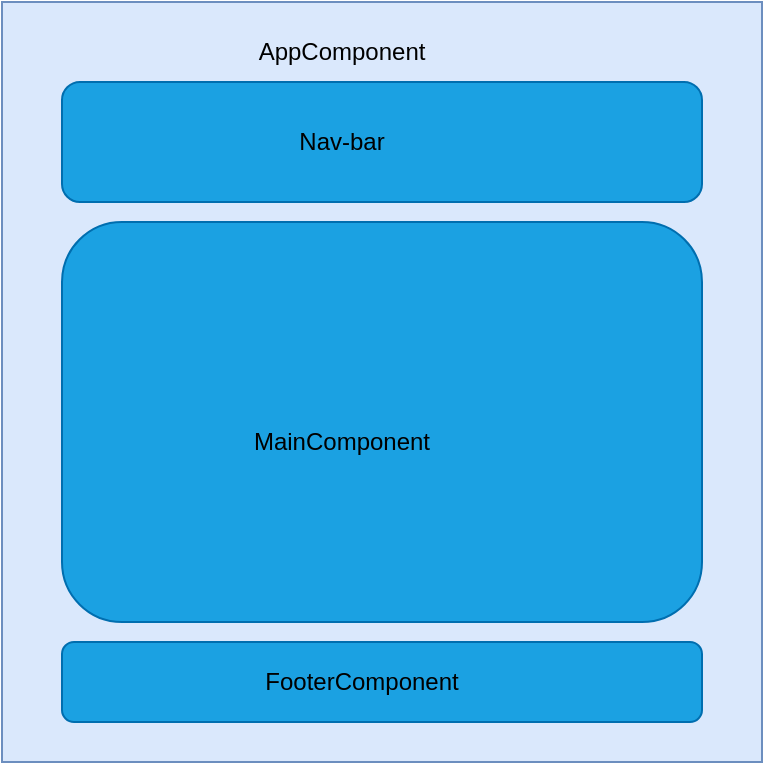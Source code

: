 <mxfile version="24.7.17">
  <diagram name="Page-1" id="rtQmoiGarkiDD-YGEeN_">
    <mxGraphModel dx="862" dy="506" grid="1" gridSize="10" guides="1" tooltips="1" connect="1" arrows="1" fold="1" page="1" pageScale="1" pageWidth="1100" pageHeight="1100" math="0" shadow="0">
      <root>
        <mxCell id="0" />
        <mxCell id="1" parent="0" />
        <mxCell id="jujosbdzildymwyF3_VR-10" value="" style="whiteSpace=wrap;html=1;aspect=fixed;fillColor=#dae8fc;strokeColor=#6c8ebf;" vertex="1" parent="1">
          <mxGeometry x="260" y="130" width="380" height="380" as="geometry" />
        </mxCell>
        <mxCell id="jujosbdzildymwyF3_VR-11" value="" style="rounded=1;whiteSpace=wrap;html=1;fillColor=#1ba1e2;fontColor=#ffffff;strokeColor=#006EAF;" vertex="1" parent="1">
          <mxGeometry x="290" y="170" width="320" height="60" as="geometry" />
        </mxCell>
        <mxCell id="jujosbdzildymwyF3_VR-12" value="Nav-bar" style="text;html=1;align=center;verticalAlign=middle;whiteSpace=wrap;rounded=0;" vertex="1" parent="1">
          <mxGeometry x="400" y="185" width="60" height="30" as="geometry" />
        </mxCell>
        <mxCell id="jujosbdzildymwyF3_VR-13" value="AppComponent" style="text;html=1;align=center;verticalAlign=middle;whiteSpace=wrap;rounded=0;" vertex="1" parent="1">
          <mxGeometry x="400" y="140" width="60" height="30" as="geometry" />
        </mxCell>
        <mxCell id="jujosbdzildymwyF3_VR-14" value="" style="rounded=1;whiteSpace=wrap;html=1;fillColor=#1ba1e2;fontColor=#ffffff;strokeColor=#006EAF;" vertex="1" parent="1">
          <mxGeometry x="290" y="240" width="320" height="200" as="geometry" />
        </mxCell>
        <mxCell id="jujosbdzildymwyF3_VR-15" value="MainComponent" style="text;html=1;align=center;verticalAlign=middle;whiteSpace=wrap;rounded=0;" vertex="1" parent="1">
          <mxGeometry x="400" y="335" width="60" height="30" as="geometry" />
        </mxCell>
        <mxCell id="jujosbdzildymwyF3_VR-16" value="" style="rounded=1;whiteSpace=wrap;html=1;fillColor=#1ba1e2;fontColor=#ffffff;strokeColor=#006EAF;" vertex="1" parent="1">
          <mxGeometry x="290" y="450" width="320" height="40" as="geometry" />
        </mxCell>
        <mxCell id="jujosbdzildymwyF3_VR-17" value="FooterComponent" style="text;html=1;align=center;verticalAlign=middle;whiteSpace=wrap;rounded=0;" vertex="1" parent="1">
          <mxGeometry x="410" y="455" width="60" height="30" as="geometry" />
        </mxCell>
      </root>
    </mxGraphModel>
  </diagram>
</mxfile>
